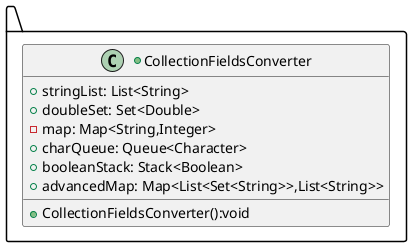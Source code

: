@startuml
package .. {
	+class CollectionFieldsConverter{
	+ stringList: List<String>
	+ doubleSet: Set<Double>
	- map: Map<String,Integer>
	+ charQueue: Queue<Character>
	+ booleanStack: Stack<Boolean>
	+ advancedMap: Map<List<Set<String>>,List<String>>
	+CollectionFieldsConverter():void
	}

}
@enduml